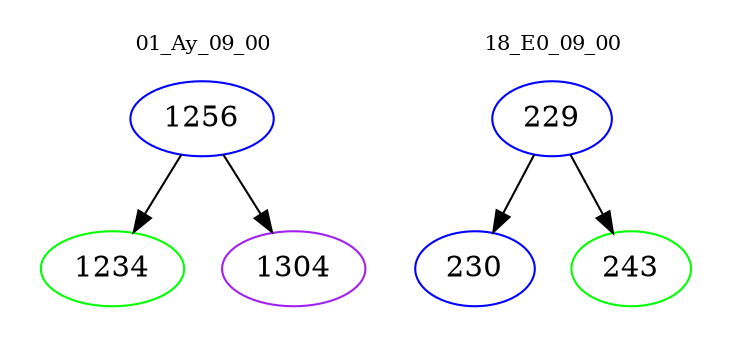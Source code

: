 digraph{
subgraph cluster_0 {
color = white
label = "01_Ay_09_00";
fontsize=10;
T0_1256 [label="1256", color="blue"]
T0_1256 -> T0_1234 [color="black"]
T0_1234 [label="1234", color="green"]
T0_1256 -> T0_1304 [color="black"]
T0_1304 [label="1304", color="purple"]
}
subgraph cluster_1 {
color = white
label = "18_E0_09_00";
fontsize=10;
T1_229 [label="229", color="blue"]
T1_229 -> T1_230 [color="black"]
T1_230 [label="230", color="blue"]
T1_229 -> T1_243 [color="black"]
T1_243 [label="243", color="green"]
}
}
